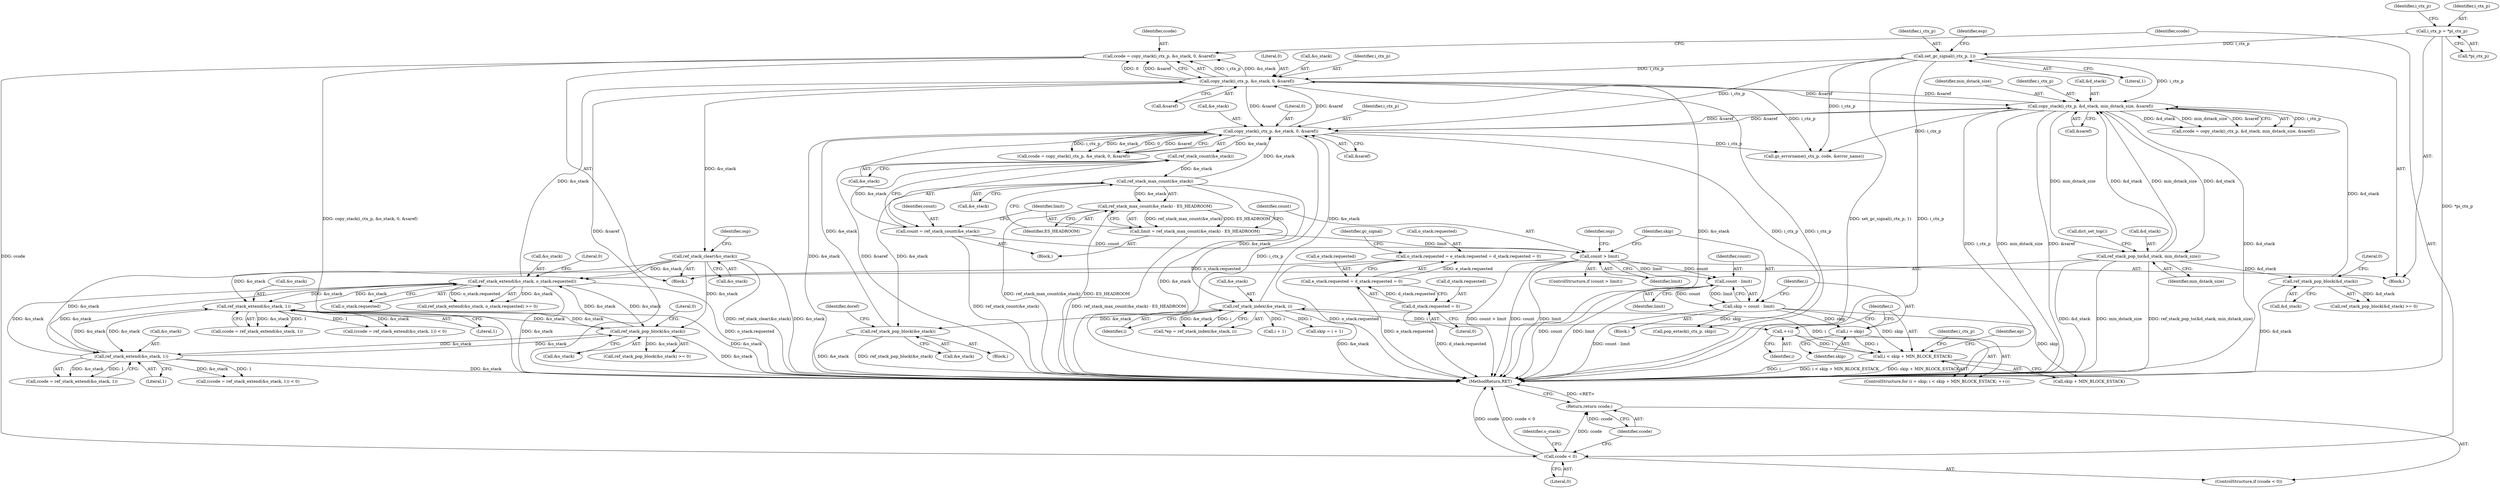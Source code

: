 digraph "0_ghostscript_b575e1ec42cc86f6a58c603f2a88fcc2af699cc8@API" {
"1000578" [label="(Call,ccode = copy_stack(i_ctx_p, &o_stack, 0, &saref))"];
"1000580" [label="(Call,copy_stack(i_ctx_p, &o_stack, 0, &saref))"];
"1000263" [label="(Call,set_gc_signal(i_ctx_p, 1))"];
"1000234" [label="(Call,i_ctx_p = *pi_ctx_p)"];
"1000548" [label="(Call,ref_stack_extend(&o_stack, o_stack.requested))"];
"1000456" [label="(Call,ref_stack_extend(&o_stack, 1))"];
"1000593" [label="(Call,ref_stack_clear(&o_stack))"];
"1000605" [label="(Call,ref_stack_pop_block(&o_stack))"];
"1000394" [label="(Call,ref_stack_extend(&o_stack, 1))"];
"1000176" [label="(Call,o_stack.requested = e_stack.requested = d_stack.requested = 0)"];
"1000180" [label="(Call,e_stack.requested = d_stack.requested = 0)"];
"1000184" [label="(Call,d_stack.requested = 0)"];
"1000403" [label="(Call,copy_stack(i_ctx_p, &d_stack, min_dstack_size, &saref))"];
"1000430" [label="(Call,ref_stack_pop_block(&d_stack))"];
"1000416" [label="(Call,ref_stack_pop_to(&d_stack, min_dstack_size))"];
"1000465" [label="(Call,copy_stack(i_ctx_p, &e_stack, 0, &saref))"];
"1000325" [label="(Call,ref_stack_pop_block(&e_stack))"];
"1000520" [label="(Call,ref_stack_index(&e_stack, i))"];
"1000489" [label="(Call,ref_stack_max_count(&e_stack))"];
"1000482" [label="(Call,ref_stack_count(&e_stack))"];
"1000509" [label="(Call,i < skip + MIN_BLOCK_ESTACK)"];
"1000506" [label="(Call,i = skip)"];
"1000499" [label="(Call,skip = count - limit)"];
"1000501" [label="(Call,count - limit)"];
"1000494" [label="(Call,count > limit)"];
"1000480" [label="(Call,count = ref_stack_count(&e_stack))"];
"1000486" [label="(Call,limit = ref_stack_max_count(&e_stack) - ES_HEADROOM)"];
"1000488" [label="(Call,ref_stack_max_count(&e_stack) - ES_HEADROOM)"];
"1000514" [label="(Call,++i)"];
"1000588" [label="(Call,ccode < 0)"];
"1000591" [label="(Return,return ccode;)"];
"1000263" [label="(Call,set_gc_signal(i_ctx_p, 1))"];
"1000501" [label="(Call,count - limit)"];
"1000191" [label="(Identifier,gc_signal)"];
"1000478" [label="(Block,)"];
"1000707" [label="(MethodReturn,RET)"];
"1000604" [label="(Call,ref_stack_pop_block(&o_stack) >= 0)"];
"1000392" [label="(Call,ccode = ref_stack_extend(&o_stack, 1))"];
"1000482" [label="(Call,ref_stack_count(&e_stack))"];
"1000176" [label="(Call,o_stack.requested = e_stack.requested = d_stack.requested = 0)"];
"1000490" [label="(Call,&e_stack)"];
"1000394" [label="(Call,ref_stack_extend(&o_stack, 1))"];
"1000542" [label="(Identifier,osp)"];
"1000584" [label="(Literal,0)"];
"1000275" [label="(Block,)"];
"1000605" [label="(Call,ref_stack_pop_block(&o_stack))"];
"1000514" [label="(Call,++i)"];
"1000407" [label="(Identifier,min_dstack_size)"];
"1000391" [label="(Call,(ccode = ref_stack_extend(&o_stack, 1)) < 0)"];
"1000419" [label="(Identifier,min_dstack_size)"];
"1000469" [label="(Literal,0)"];
"1000537" [label="(Identifier,i_ctx_p)"];
"1000582" [label="(Call,&o_stack)"];
"1000587" [label="(ControlStructure,if (ccode < 0))"];
"1000487" [label="(Identifier,limit)"];
"1000463" [label="(Call,ccode = copy_stack(i_ctx_p, &e_stack, 0, &saref))"];
"1000508" [label="(Identifier,skip)"];
"1000495" [label="(Identifier,count)"];
"1000591" [label="(Return,return ccode;)"];
"1000549" [label="(Call,&o_stack)"];
"1000594" [label="(Call,&o_stack)"];
"1000580" [label="(Call,copy_stack(i_ctx_p, &o_stack, 0, &saref))"];
"1000515" [label="(Identifier,i)"];
"1000493" [label="(ControlStructure,if (count > limit))"];
"1000185" [label="(Call,d_stack.requested)"];
"1000497" [label="(Block,)"];
"1000595" [label="(Identifier,o_stack)"];
"1000518" [label="(Call,*ep = ref_stack_index(&e_stack, i))"];
"1000454" [label="(Call,ccode = ref_stack_extend(&o_stack, 1))"];
"1000430" [label="(Call,ref_stack_pop_block(&d_stack))"];
"1000243" [label="(Identifier,i_ctx_p)"];
"1000532" [label="(Call,i + 1)"];
"1000599" [label="(Identifier,osp)"];
"1000177" [label="(Call,o_stack.requested)"];
"1000499" [label="(Call,skip = count - limit)"];
"1000236" [label="(Call,*pi_ctx_p)"];
"1000536" [label="(Call,pop_estack(i_ctx_p, skip))"];
"1000456" [label="(Call,ref_stack_extend(&o_stack, 1))"];
"1000329" [label="(Identifier,doref)"];
"1000530" [label="(Call,skip = i + 1)"];
"1000417" [label="(Call,&d_stack)"];
"1000510" [label="(Identifier,i)"];
"1000523" [label="(Identifier,i)"];
"1000503" [label="(Identifier,limit)"];
"1000184" [label="(Call,d_stack.requested = 0)"];
"1000588" [label="(Call,ccode < 0)"];
"1000488" [label="(Call,ref_stack_max_count(&e_stack) - ES_HEADROOM)"];
"1000551" [label="(Call,o_stack.requested)"];
"1000235" [label="(Identifier,i_ctx_p)"];
"1000483" [label="(Call,&e_stack)"];
"1000579" [label="(Identifier,ccode)"];
"1000268" [label="(Identifier,esp)"];
"1000507" [label="(Identifier,i)"];
"1000403" [label="(Call,copy_stack(i_ctx_p, &d_stack, min_dstack_size, &saref))"];
"1000589" [label="(Identifier,ccode)"];
"1000401" [label="(Call,ccode = copy_stack(i_ctx_p, &d_stack, min_dstack_size, &saref))"];
"1000138" [label="(Block,)"];
"1000470" [label="(Call,&saref)"];
"1000520" [label="(Call,ref_stack_index(&e_stack, i))"];
"1000457" [label="(Call,&o_stack)"];
"1000492" [label="(Identifier,ES_HEADROOM)"];
"1000494" [label="(Call,count > limit)"];
"1000608" [label="(Literal,0)"];
"1000481" [label="(Identifier,count)"];
"1000606" [label="(Call,&o_stack)"];
"1000496" [label="(Identifier,limit)"];
"1000395" [label="(Call,&o_stack)"];
"1000628" [label="(Call,gs_errorname(i_ctx_p, code, &error_name))"];
"1000480" [label="(Call,count = ref_stack_count(&e_stack))"];
"1000188" [label="(Literal,0)"];
"1000181" [label="(Call,e_stack.requested)"];
"1000264" [label="(Identifier,i_ctx_p)"];
"1000585" [label="(Call,&saref)"];
"1000547" [label="(Call,ref_stack_extend(&o_stack, o_stack.requested) >= 0)"];
"1000466" [label="(Identifier,i_ctx_p)"];
"1000519" [label="(Identifier,ep)"];
"1000429" [label="(Call,ref_stack_pop_block(&d_stack) >= 0)"];
"1000467" [label="(Call,&e_stack)"];
"1000325" [label="(Call,ref_stack_pop_block(&e_stack))"];
"1000581" [label="(Identifier,i_ctx_p)"];
"1000453" [label="(Call,(ccode = ref_stack_extend(&o_stack, 1)) < 0)"];
"1000180" [label="(Call,e_stack.requested = d_stack.requested = 0)"];
"1000431" [label="(Call,&d_stack)"];
"1000509" [label="(Call,i < skip + MIN_BLOCK_ESTACK)"];
"1000578" [label="(Call,ccode = copy_stack(i_ctx_p, &o_stack, 0, &saref))"];
"1000234" [label="(Call,i_ctx_p = *pi_ctx_p)"];
"1000592" [label="(Identifier,ccode)"];
"1000486" [label="(Call,limit = ref_stack_max_count(&e_stack) - ES_HEADROOM)"];
"1000459" [label="(Literal,1)"];
"1000397" [label="(Literal,1)"];
"1000326" [label="(Call,&e_stack)"];
"1000590" [label="(Literal,0)"];
"1000265" [label="(Literal,1)"];
"1000433" [label="(Literal,0)"];
"1000554" [label="(Literal,0)"];
"1000416" [label="(Call,ref_stack_pop_to(&d_stack, min_dstack_size))"];
"1000465" [label="(Call,copy_stack(i_ctx_p, &e_stack, 0, &saref))"];
"1000500" [label="(Identifier,skip)"];
"1000506" [label="(Call,i = skip)"];
"1000383" [label="(Block,)"];
"1000489" [label="(Call,ref_stack_max_count(&e_stack))"];
"1000511" [label="(Call,skip + MIN_BLOCK_ESTACK)"];
"1000502" [label="(Identifier,count)"];
"1000593" [label="(Call,ref_stack_clear(&o_stack))"];
"1000404" [label="(Identifier,i_ctx_p)"];
"1000548" [label="(Call,ref_stack_extend(&o_stack, o_stack.requested))"];
"1000408" [label="(Call,&saref)"];
"1000505" [label="(ControlStructure,for (i = skip; i < skip + MIN_BLOCK_ESTACK; ++i))"];
"1000521" [label="(Call,&e_stack)"];
"1000420" [label="(Call,dict_set_top())"];
"1000405" [label="(Call,&d_stack)"];
"1000578" -> "1000383"  [label="AST: "];
"1000578" -> "1000580"  [label="CFG: "];
"1000579" -> "1000578"  [label="AST: "];
"1000580" -> "1000578"  [label="AST: "];
"1000589" -> "1000578"  [label="CFG: "];
"1000578" -> "1000707"  [label="DDG: copy_stack(i_ctx_p, &o_stack, 0, &saref)"];
"1000580" -> "1000578"  [label="DDG: i_ctx_p"];
"1000580" -> "1000578"  [label="DDG: &o_stack"];
"1000580" -> "1000578"  [label="DDG: 0"];
"1000580" -> "1000578"  [label="DDG: &saref"];
"1000578" -> "1000588"  [label="DDG: ccode"];
"1000580" -> "1000585"  [label="CFG: "];
"1000581" -> "1000580"  [label="AST: "];
"1000582" -> "1000580"  [label="AST: "];
"1000584" -> "1000580"  [label="AST: "];
"1000585" -> "1000580"  [label="AST: "];
"1000580" -> "1000707"  [label="DDG: &o_stack"];
"1000580" -> "1000707"  [label="DDG: i_ctx_p"];
"1000580" -> "1000707"  [label="DDG: &saref"];
"1000580" -> "1000403"  [label="DDG: &saref"];
"1000580" -> "1000465"  [label="DDG: &saref"];
"1000263" -> "1000580"  [label="DDG: i_ctx_p"];
"1000548" -> "1000580"  [label="DDG: &o_stack"];
"1000403" -> "1000580"  [label="DDG: &saref"];
"1000465" -> "1000580"  [label="DDG: &saref"];
"1000580" -> "1000593"  [label="DDG: &o_stack"];
"1000580" -> "1000628"  [label="DDG: i_ctx_p"];
"1000263" -> "1000138"  [label="AST: "];
"1000263" -> "1000265"  [label="CFG: "];
"1000264" -> "1000263"  [label="AST: "];
"1000265" -> "1000263"  [label="AST: "];
"1000268" -> "1000263"  [label="CFG: "];
"1000263" -> "1000707"  [label="DDG: set_gc_signal(i_ctx_p, 1)"];
"1000263" -> "1000707"  [label="DDG: i_ctx_p"];
"1000234" -> "1000263"  [label="DDG: i_ctx_p"];
"1000263" -> "1000403"  [label="DDG: i_ctx_p"];
"1000263" -> "1000465"  [label="DDG: i_ctx_p"];
"1000263" -> "1000628"  [label="DDG: i_ctx_p"];
"1000234" -> "1000138"  [label="AST: "];
"1000234" -> "1000236"  [label="CFG: "];
"1000235" -> "1000234"  [label="AST: "];
"1000236" -> "1000234"  [label="AST: "];
"1000243" -> "1000234"  [label="CFG: "];
"1000234" -> "1000707"  [label="DDG: *pi_ctx_p"];
"1000548" -> "1000547"  [label="AST: "];
"1000548" -> "1000551"  [label="CFG: "];
"1000549" -> "1000548"  [label="AST: "];
"1000551" -> "1000548"  [label="AST: "];
"1000554" -> "1000548"  [label="CFG: "];
"1000548" -> "1000707"  [label="DDG: o_stack.requested"];
"1000548" -> "1000707"  [label="DDG: &o_stack"];
"1000548" -> "1000394"  [label="DDG: &o_stack"];
"1000548" -> "1000456"  [label="DDG: &o_stack"];
"1000548" -> "1000547"  [label="DDG: &o_stack"];
"1000548" -> "1000547"  [label="DDG: o_stack.requested"];
"1000456" -> "1000548"  [label="DDG: &o_stack"];
"1000593" -> "1000548"  [label="DDG: &o_stack"];
"1000605" -> "1000548"  [label="DDG: &o_stack"];
"1000394" -> "1000548"  [label="DDG: &o_stack"];
"1000176" -> "1000548"  [label="DDG: o_stack.requested"];
"1000548" -> "1000605"  [label="DDG: &o_stack"];
"1000456" -> "1000454"  [label="AST: "];
"1000456" -> "1000459"  [label="CFG: "];
"1000457" -> "1000456"  [label="AST: "];
"1000459" -> "1000456"  [label="AST: "];
"1000454" -> "1000456"  [label="CFG: "];
"1000456" -> "1000707"  [label="DDG: &o_stack"];
"1000456" -> "1000394"  [label="DDG: &o_stack"];
"1000456" -> "1000453"  [label="DDG: &o_stack"];
"1000456" -> "1000453"  [label="DDG: 1"];
"1000456" -> "1000454"  [label="DDG: &o_stack"];
"1000456" -> "1000454"  [label="DDG: 1"];
"1000593" -> "1000456"  [label="DDG: &o_stack"];
"1000605" -> "1000456"  [label="DDG: &o_stack"];
"1000394" -> "1000456"  [label="DDG: &o_stack"];
"1000456" -> "1000605"  [label="DDG: &o_stack"];
"1000593" -> "1000383"  [label="AST: "];
"1000593" -> "1000594"  [label="CFG: "];
"1000594" -> "1000593"  [label="AST: "];
"1000599" -> "1000593"  [label="CFG: "];
"1000593" -> "1000707"  [label="DDG: &o_stack"];
"1000593" -> "1000707"  [label="DDG: ref_stack_clear(&o_stack)"];
"1000593" -> "1000394"  [label="DDG: &o_stack"];
"1000593" -> "1000605"  [label="DDG: &o_stack"];
"1000605" -> "1000604"  [label="AST: "];
"1000605" -> "1000606"  [label="CFG: "];
"1000606" -> "1000605"  [label="AST: "];
"1000608" -> "1000605"  [label="CFG: "];
"1000605" -> "1000707"  [label="DDG: &o_stack"];
"1000605" -> "1000394"  [label="DDG: &o_stack"];
"1000605" -> "1000604"  [label="DDG: &o_stack"];
"1000394" -> "1000605"  [label="DDG: &o_stack"];
"1000394" -> "1000392"  [label="AST: "];
"1000394" -> "1000397"  [label="CFG: "];
"1000395" -> "1000394"  [label="AST: "];
"1000397" -> "1000394"  [label="AST: "];
"1000392" -> "1000394"  [label="CFG: "];
"1000394" -> "1000707"  [label="DDG: &o_stack"];
"1000394" -> "1000391"  [label="DDG: &o_stack"];
"1000394" -> "1000391"  [label="DDG: 1"];
"1000394" -> "1000392"  [label="DDG: &o_stack"];
"1000394" -> "1000392"  [label="DDG: 1"];
"1000176" -> "1000138"  [label="AST: "];
"1000176" -> "1000180"  [label="CFG: "];
"1000177" -> "1000176"  [label="AST: "];
"1000180" -> "1000176"  [label="AST: "];
"1000191" -> "1000176"  [label="CFG: "];
"1000176" -> "1000707"  [label="DDG: o_stack.requested"];
"1000180" -> "1000176"  [label="DDG: e_stack.requested"];
"1000180" -> "1000184"  [label="CFG: "];
"1000181" -> "1000180"  [label="AST: "];
"1000184" -> "1000180"  [label="AST: "];
"1000180" -> "1000707"  [label="DDG: e_stack.requested"];
"1000184" -> "1000180"  [label="DDG: d_stack.requested"];
"1000184" -> "1000188"  [label="CFG: "];
"1000185" -> "1000184"  [label="AST: "];
"1000188" -> "1000184"  [label="AST: "];
"1000184" -> "1000707"  [label="DDG: d_stack.requested"];
"1000403" -> "1000401"  [label="AST: "];
"1000403" -> "1000408"  [label="CFG: "];
"1000404" -> "1000403"  [label="AST: "];
"1000405" -> "1000403"  [label="AST: "];
"1000407" -> "1000403"  [label="AST: "];
"1000408" -> "1000403"  [label="AST: "];
"1000401" -> "1000403"  [label="CFG: "];
"1000403" -> "1000707"  [label="DDG: &d_stack"];
"1000403" -> "1000707"  [label="DDG: i_ctx_p"];
"1000403" -> "1000707"  [label="DDG: min_dstack_size"];
"1000403" -> "1000707"  [label="DDG: &saref"];
"1000403" -> "1000401"  [label="DDG: i_ctx_p"];
"1000403" -> "1000401"  [label="DDG: &d_stack"];
"1000403" -> "1000401"  [label="DDG: min_dstack_size"];
"1000403" -> "1000401"  [label="DDG: &saref"];
"1000430" -> "1000403"  [label="DDG: &d_stack"];
"1000416" -> "1000403"  [label="DDG: &d_stack"];
"1000416" -> "1000403"  [label="DDG: min_dstack_size"];
"1000465" -> "1000403"  [label="DDG: &saref"];
"1000403" -> "1000416"  [label="DDG: &d_stack"];
"1000403" -> "1000416"  [label="DDG: min_dstack_size"];
"1000403" -> "1000465"  [label="DDG: &saref"];
"1000403" -> "1000628"  [label="DDG: i_ctx_p"];
"1000430" -> "1000429"  [label="AST: "];
"1000430" -> "1000431"  [label="CFG: "];
"1000431" -> "1000430"  [label="AST: "];
"1000433" -> "1000430"  [label="CFG: "];
"1000430" -> "1000707"  [label="DDG: &d_stack"];
"1000430" -> "1000429"  [label="DDG: &d_stack"];
"1000416" -> "1000430"  [label="DDG: &d_stack"];
"1000416" -> "1000383"  [label="AST: "];
"1000416" -> "1000419"  [label="CFG: "];
"1000417" -> "1000416"  [label="AST: "];
"1000419" -> "1000416"  [label="AST: "];
"1000420" -> "1000416"  [label="CFG: "];
"1000416" -> "1000707"  [label="DDG: ref_stack_pop_to(&d_stack, min_dstack_size)"];
"1000416" -> "1000707"  [label="DDG: &d_stack"];
"1000416" -> "1000707"  [label="DDG: min_dstack_size"];
"1000465" -> "1000463"  [label="AST: "];
"1000465" -> "1000470"  [label="CFG: "];
"1000466" -> "1000465"  [label="AST: "];
"1000467" -> "1000465"  [label="AST: "];
"1000469" -> "1000465"  [label="AST: "];
"1000470" -> "1000465"  [label="AST: "];
"1000463" -> "1000465"  [label="CFG: "];
"1000465" -> "1000707"  [label="DDG: &e_stack"];
"1000465" -> "1000707"  [label="DDG: &saref"];
"1000465" -> "1000707"  [label="DDG: i_ctx_p"];
"1000465" -> "1000463"  [label="DDG: i_ctx_p"];
"1000465" -> "1000463"  [label="DDG: &e_stack"];
"1000465" -> "1000463"  [label="DDG: 0"];
"1000465" -> "1000463"  [label="DDG: &saref"];
"1000325" -> "1000465"  [label="DDG: &e_stack"];
"1000520" -> "1000465"  [label="DDG: &e_stack"];
"1000489" -> "1000465"  [label="DDG: &e_stack"];
"1000465" -> "1000482"  [label="DDG: &e_stack"];
"1000465" -> "1000536"  [label="DDG: i_ctx_p"];
"1000465" -> "1000628"  [label="DDG: i_ctx_p"];
"1000325" -> "1000275"  [label="AST: "];
"1000325" -> "1000326"  [label="CFG: "];
"1000326" -> "1000325"  [label="AST: "];
"1000329" -> "1000325"  [label="CFG: "];
"1000325" -> "1000707"  [label="DDG: &e_stack"];
"1000325" -> "1000707"  [label="DDG: ref_stack_pop_block(&e_stack)"];
"1000520" -> "1000325"  [label="DDG: &e_stack"];
"1000489" -> "1000325"  [label="DDG: &e_stack"];
"1000520" -> "1000518"  [label="AST: "];
"1000520" -> "1000523"  [label="CFG: "];
"1000521" -> "1000520"  [label="AST: "];
"1000523" -> "1000520"  [label="AST: "];
"1000518" -> "1000520"  [label="CFG: "];
"1000520" -> "1000707"  [label="DDG: &e_stack"];
"1000520" -> "1000514"  [label="DDG: i"];
"1000520" -> "1000518"  [label="DDG: &e_stack"];
"1000520" -> "1000518"  [label="DDG: i"];
"1000489" -> "1000520"  [label="DDG: &e_stack"];
"1000509" -> "1000520"  [label="DDG: i"];
"1000520" -> "1000530"  [label="DDG: i"];
"1000520" -> "1000532"  [label="DDG: i"];
"1000489" -> "1000488"  [label="AST: "];
"1000489" -> "1000490"  [label="CFG: "];
"1000490" -> "1000489"  [label="AST: "];
"1000492" -> "1000489"  [label="CFG: "];
"1000489" -> "1000707"  [label="DDG: &e_stack"];
"1000489" -> "1000488"  [label="DDG: &e_stack"];
"1000482" -> "1000489"  [label="DDG: &e_stack"];
"1000482" -> "1000480"  [label="AST: "];
"1000482" -> "1000483"  [label="CFG: "];
"1000483" -> "1000482"  [label="AST: "];
"1000480" -> "1000482"  [label="CFG: "];
"1000482" -> "1000480"  [label="DDG: &e_stack"];
"1000509" -> "1000505"  [label="AST: "];
"1000509" -> "1000511"  [label="CFG: "];
"1000510" -> "1000509"  [label="AST: "];
"1000511" -> "1000509"  [label="AST: "];
"1000519" -> "1000509"  [label="CFG: "];
"1000537" -> "1000509"  [label="CFG: "];
"1000509" -> "1000707"  [label="DDG: i < skip + MIN_BLOCK_ESTACK"];
"1000509" -> "1000707"  [label="DDG: skip + MIN_BLOCK_ESTACK"];
"1000509" -> "1000707"  [label="DDG: i"];
"1000506" -> "1000509"  [label="DDG: i"];
"1000514" -> "1000509"  [label="DDG: i"];
"1000499" -> "1000509"  [label="DDG: skip"];
"1000506" -> "1000505"  [label="AST: "];
"1000506" -> "1000508"  [label="CFG: "];
"1000507" -> "1000506"  [label="AST: "];
"1000508" -> "1000506"  [label="AST: "];
"1000510" -> "1000506"  [label="CFG: "];
"1000499" -> "1000506"  [label="DDG: skip"];
"1000499" -> "1000497"  [label="AST: "];
"1000499" -> "1000501"  [label="CFG: "];
"1000500" -> "1000499"  [label="AST: "];
"1000501" -> "1000499"  [label="AST: "];
"1000507" -> "1000499"  [label="CFG: "];
"1000499" -> "1000707"  [label="DDG: count - limit"];
"1000501" -> "1000499"  [label="DDG: count"];
"1000501" -> "1000499"  [label="DDG: limit"];
"1000499" -> "1000511"  [label="DDG: skip"];
"1000499" -> "1000536"  [label="DDG: skip"];
"1000501" -> "1000503"  [label="CFG: "];
"1000502" -> "1000501"  [label="AST: "];
"1000503" -> "1000501"  [label="AST: "];
"1000501" -> "1000707"  [label="DDG: limit"];
"1000501" -> "1000707"  [label="DDG: count"];
"1000494" -> "1000501"  [label="DDG: count"];
"1000494" -> "1000501"  [label="DDG: limit"];
"1000494" -> "1000493"  [label="AST: "];
"1000494" -> "1000496"  [label="CFG: "];
"1000495" -> "1000494"  [label="AST: "];
"1000496" -> "1000494"  [label="AST: "];
"1000500" -> "1000494"  [label="CFG: "];
"1000542" -> "1000494"  [label="CFG: "];
"1000494" -> "1000707"  [label="DDG: count > limit"];
"1000494" -> "1000707"  [label="DDG: limit"];
"1000494" -> "1000707"  [label="DDG: count"];
"1000480" -> "1000494"  [label="DDG: count"];
"1000486" -> "1000494"  [label="DDG: limit"];
"1000480" -> "1000478"  [label="AST: "];
"1000481" -> "1000480"  [label="AST: "];
"1000487" -> "1000480"  [label="CFG: "];
"1000480" -> "1000707"  [label="DDG: ref_stack_count(&e_stack)"];
"1000486" -> "1000478"  [label="AST: "];
"1000486" -> "1000488"  [label="CFG: "];
"1000487" -> "1000486"  [label="AST: "];
"1000488" -> "1000486"  [label="AST: "];
"1000495" -> "1000486"  [label="CFG: "];
"1000486" -> "1000707"  [label="DDG: ref_stack_max_count(&e_stack) - ES_HEADROOM"];
"1000488" -> "1000486"  [label="DDG: ref_stack_max_count(&e_stack)"];
"1000488" -> "1000486"  [label="DDG: ES_HEADROOM"];
"1000488" -> "1000492"  [label="CFG: "];
"1000492" -> "1000488"  [label="AST: "];
"1000488" -> "1000707"  [label="DDG: ref_stack_max_count(&e_stack)"];
"1000488" -> "1000707"  [label="DDG: ES_HEADROOM"];
"1000514" -> "1000505"  [label="AST: "];
"1000514" -> "1000515"  [label="CFG: "];
"1000515" -> "1000514"  [label="AST: "];
"1000510" -> "1000514"  [label="CFG: "];
"1000588" -> "1000587"  [label="AST: "];
"1000588" -> "1000590"  [label="CFG: "];
"1000589" -> "1000588"  [label="AST: "];
"1000590" -> "1000588"  [label="AST: "];
"1000592" -> "1000588"  [label="CFG: "];
"1000595" -> "1000588"  [label="CFG: "];
"1000588" -> "1000707"  [label="DDG: ccode"];
"1000588" -> "1000707"  [label="DDG: ccode < 0"];
"1000588" -> "1000591"  [label="DDG: ccode"];
"1000591" -> "1000587"  [label="AST: "];
"1000591" -> "1000592"  [label="CFG: "];
"1000592" -> "1000591"  [label="AST: "];
"1000707" -> "1000591"  [label="CFG: "];
"1000591" -> "1000707"  [label="DDG: <RET>"];
"1000592" -> "1000591"  [label="DDG: ccode"];
}
